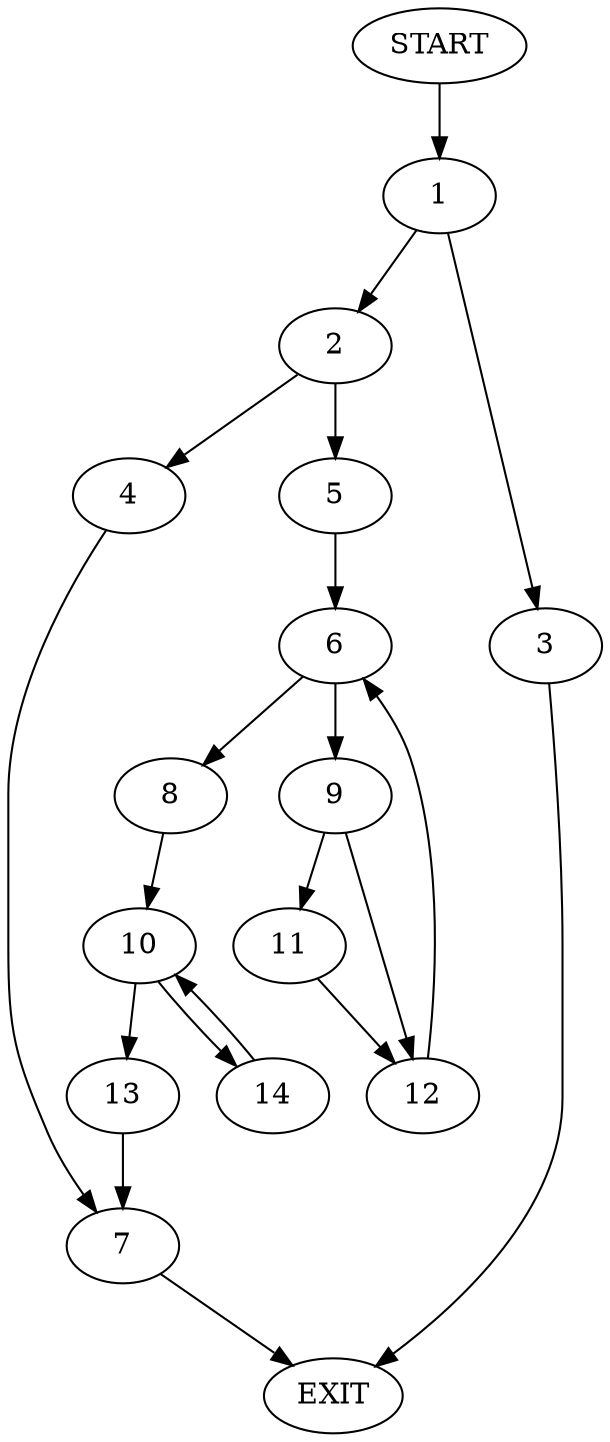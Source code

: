 digraph {
0 [label="START"]
15 [label="EXIT"]
0 -> 1
1 -> 2
1 -> 3
3 -> 15
2 -> 4
2 -> 5
5 -> 6
4 -> 7
7 -> 15
6 -> 8
6 -> 9
8 -> 10
9 -> 11
9 -> 12
11 -> 12
12 -> 6
10 -> 13
10 -> 14
14 -> 10
13 -> 7
}

